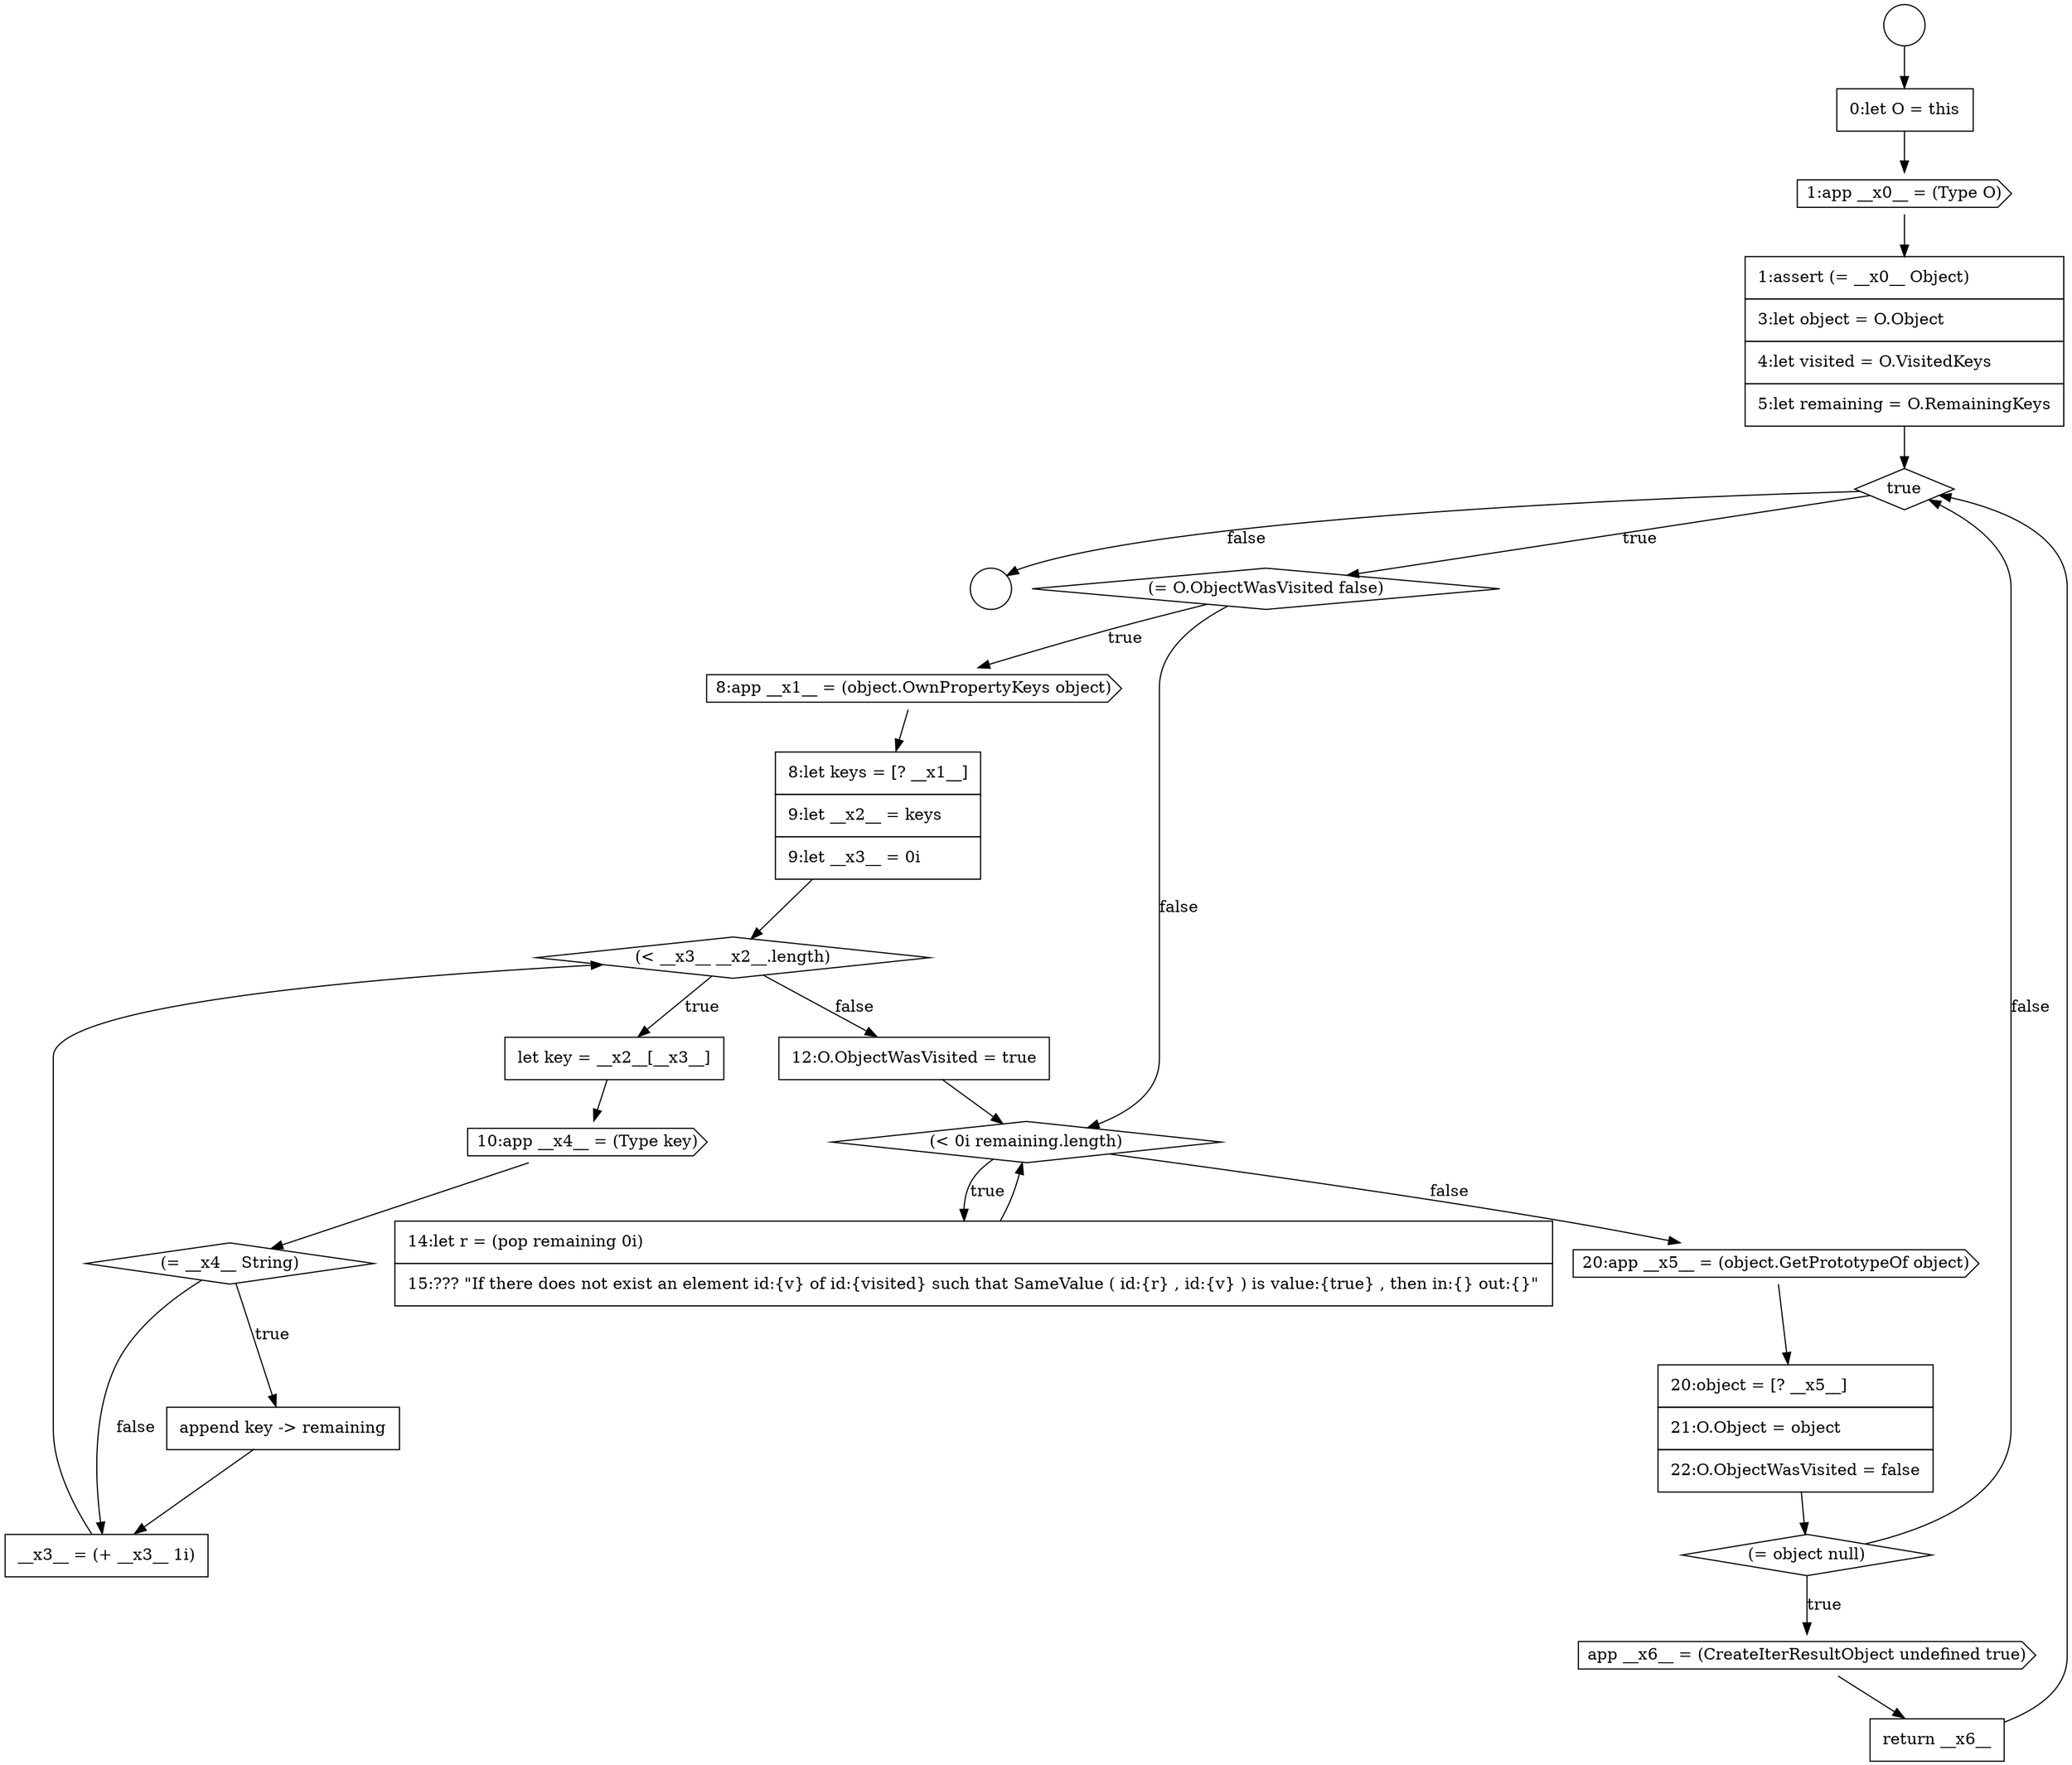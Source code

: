 digraph {
  node0 [shape=circle label=" " color="black" fillcolor="white" style=filled]
  node5 [shape=diamond, label=<<font color="black">true</font>> color="black" fillcolor="white" style=filled]
  node10 [shape=none, margin=0, label=<<font color="black">
    <table border="0" cellborder="1" cellspacing="0" cellpadding="10">
      <tr><td align="left">let key = __x2__[__x3__]</td></tr>
    </table>
  </font>> color="black" fillcolor="white" style=filled]
  node14 [shape=none, margin=0, label=<<font color="black">
    <table border="0" cellborder="1" cellspacing="0" cellpadding="10">
      <tr><td align="left">__x3__ = (+ __x3__ 1i)</td></tr>
    </table>
  </font>> color="black" fillcolor="white" style=filled]
  node20 [shape=diamond, label=<<font color="black">(= object null)</font>> color="black" fillcolor="white" style=filled]
  node1 [shape=circle label=" " color="black" fillcolor="white" style=filled]
  node6 [shape=diamond, label=<<font color="black">(= O.ObjectWasVisited false)</font>> color="black" fillcolor="white" style=filled]
  node21 [shape=cds, label=<<font color="black">app __x6__ = (CreateIterResultObject undefined true)</font>> color="black" fillcolor="white" style=filled]
  node9 [shape=diamond, label=<<font color="black">(&lt; __x3__ __x2__.length)</font>> color="black" fillcolor="white" style=filled]
  node13 [shape=none, margin=0, label=<<font color="black">
    <table border="0" cellborder="1" cellspacing="0" cellpadding="10">
      <tr><td align="left">append key -&gt; remaining</td></tr>
    </table>
  </font>> color="black" fillcolor="white" style=filled]
  node2 [shape=none, margin=0, label=<<font color="black">
    <table border="0" cellborder="1" cellspacing="0" cellpadding="10">
      <tr><td align="left">0:let O = this</td></tr>
    </table>
  </font>> color="black" fillcolor="white" style=filled]
  node17 [shape=none, margin=0, label=<<font color="black">
    <table border="0" cellborder="1" cellspacing="0" cellpadding="10">
      <tr><td align="left">14:let r = (pop remaining 0i)</td></tr>
      <tr><td align="left">15:??? &quot;If there does not exist an element id:{v} of id:{visited} such that SameValue ( id:{r} , id:{v} ) is value:{true} , then in:{} out:{}&quot;</td></tr>
    </table>
  </font>> color="black" fillcolor="white" style=filled]
  node22 [shape=none, margin=0, label=<<font color="black">
    <table border="0" cellborder="1" cellspacing="0" cellpadding="10">
      <tr><td align="left">return __x6__</td></tr>
    </table>
  </font>> color="black" fillcolor="white" style=filled]
  node12 [shape=diamond, label=<<font color="black">(= __x4__ String)</font>> color="black" fillcolor="white" style=filled]
  node7 [shape=cds, label=<<font color="black">8:app __x1__ = (object.OwnPropertyKeys object)</font>> color="black" fillcolor="white" style=filled]
  node3 [shape=cds, label=<<font color="black">1:app __x0__ = (Type O)</font>> color="black" fillcolor="white" style=filled]
  node18 [shape=cds, label=<<font color="black">20:app __x5__ = (object.GetPrototypeOf object)</font>> color="black" fillcolor="white" style=filled]
  node16 [shape=diamond, label=<<font color="black">(&lt; 0i remaining.length)</font>> color="black" fillcolor="white" style=filled]
  node11 [shape=cds, label=<<font color="black">10:app __x4__ = (Type key)</font>> color="black" fillcolor="white" style=filled]
  node8 [shape=none, margin=0, label=<<font color="black">
    <table border="0" cellborder="1" cellspacing="0" cellpadding="10">
      <tr><td align="left">8:let keys = [? __x1__]</td></tr>
      <tr><td align="left">9:let __x2__ = keys</td></tr>
      <tr><td align="left">9:let __x3__ = 0i</td></tr>
    </table>
  </font>> color="black" fillcolor="white" style=filled]
  node19 [shape=none, margin=0, label=<<font color="black">
    <table border="0" cellborder="1" cellspacing="0" cellpadding="10">
      <tr><td align="left">20:object = [? __x5__]</td></tr>
      <tr><td align="left">21:O.Object = object</td></tr>
      <tr><td align="left">22:O.ObjectWasVisited = false</td></tr>
    </table>
  </font>> color="black" fillcolor="white" style=filled]
  node4 [shape=none, margin=0, label=<<font color="black">
    <table border="0" cellborder="1" cellspacing="0" cellpadding="10">
      <tr><td align="left">1:assert (= __x0__ Object)</td></tr>
      <tr><td align="left">3:let object = O.Object</td></tr>
      <tr><td align="left">4:let visited = O.VisitedKeys</td></tr>
      <tr><td align="left">5:let remaining = O.RemainingKeys</td></tr>
    </table>
  </font>> color="black" fillcolor="white" style=filled]
  node15 [shape=none, margin=0, label=<<font color="black">
    <table border="0" cellborder="1" cellspacing="0" cellpadding="10">
      <tr><td align="left">12:O.ObjectWasVisited = true</td></tr>
    </table>
  </font>> color="black" fillcolor="white" style=filled]
  node3 -> node4 [ color="black"]
  node22 -> node5 [ color="black"]
  node14 -> node9 [ color="black"]
  node0 -> node2 [ color="black"]
  node4 -> node5 [ color="black"]
  node9 -> node10 [label=<<font color="black">true</font>> color="black"]
  node9 -> node15 [label=<<font color="black">false</font>> color="black"]
  node20 -> node21 [label=<<font color="black">true</font>> color="black"]
  node20 -> node5 [label=<<font color="black">false</font>> color="black"]
  node5 -> node6 [label=<<font color="black">true</font>> color="black"]
  node5 -> node1 [label=<<font color="black">false</font>> color="black"]
  node12 -> node13 [label=<<font color="black">true</font>> color="black"]
  node12 -> node14 [label=<<font color="black">false</font>> color="black"]
  node7 -> node8 [ color="black"]
  node18 -> node19 [ color="black"]
  node2 -> node3 [ color="black"]
  node15 -> node16 [ color="black"]
  node11 -> node12 [ color="black"]
  node17 -> node16 [ color="black"]
  node19 -> node20 [ color="black"]
  node13 -> node14 [ color="black"]
  node10 -> node11 [ color="black"]
  node16 -> node17 [label=<<font color="black">true</font>> color="black"]
  node16 -> node18 [label=<<font color="black">false</font>> color="black"]
  node8 -> node9 [ color="black"]
  node21 -> node22 [ color="black"]
  node6 -> node7 [label=<<font color="black">true</font>> color="black"]
  node6 -> node16 [label=<<font color="black">false</font>> color="black"]
}
